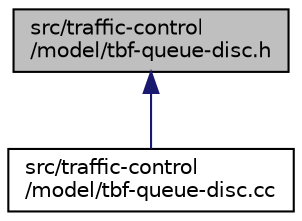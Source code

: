 digraph "src/traffic-control/model/tbf-queue-disc.h"
{
 // LATEX_PDF_SIZE
  edge [fontname="Helvetica",fontsize="10",labelfontname="Helvetica",labelfontsize="10"];
  node [fontname="Helvetica",fontsize="10",shape=record];
  Node1 [label="src/traffic-control\l/model/tbf-queue-disc.h",height=0.2,width=0.4,color="black", fillcolor="grey75", style="filled", fontcolor="black",tooltip=" "];
  Node1 -> Node2 [dir="back",color="midnightblue",fontsize="10",style="solid",fontname="Helvetica"];
  Node2 [label="src/traffic-control\l/model/tbf-queue-disc.cc",height=0.2,width=0.4,color="black", fillcolor="white", style="filled",URL="$tbf-queue-disc_8cc.html",tooltip=" "];
}
